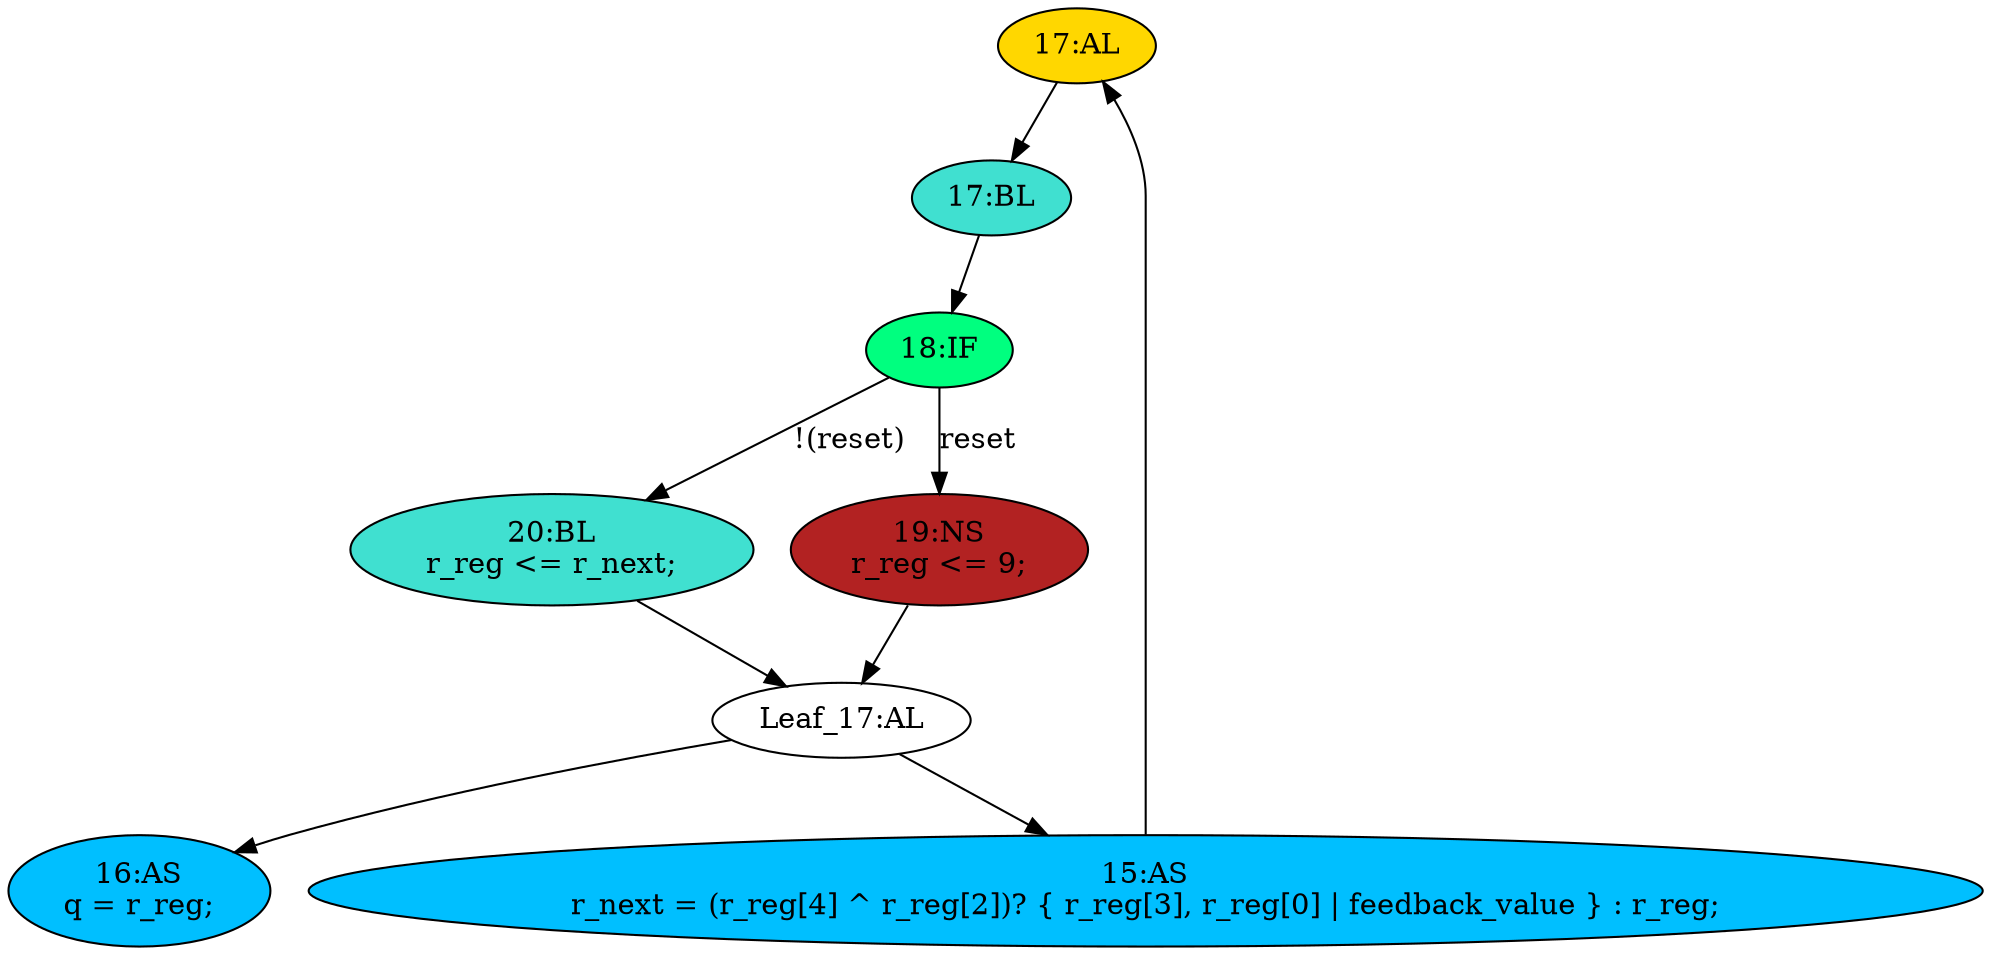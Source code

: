 strict digraph "compose( ,  )" {
	node [label="\N"];
	"17:AL"	[ast="<pyverilog.vparser.ast.Always object at 0x7f5d133bdc50>",
		clk_sens=True,
		fillcolor=gold,
		label="17:AL",
		sens="['clk']",
		statements="[]",
		style=filled,
		typ=Always,
		use_var="['reset', 'r_next']"];
	"17:BL"	[ast="<pyverilog.vparser.ast.Block object at 0x7f5d133a7650>",
		fillcolor=turquoise,
		label="17:BL",
		statements="[]",
		style=filled,
		typ=Block];
	"17:AL" -> "17:BL"	[cond="[]",
		lineno=None];
	"20:BL"	[ast="<pyverilog.vparser.ast.Block object at 0x7f5d133a7450>",
		fillcolor=turquoise,
		label="20:BL
r_reg <= r_next;",
		statements="[<pyverilog.vparser.ast.NonblockingSubstitution object at 0x7f5d133a7550>]",
		style=filled,
		typ=Block];
	"Leaf_17:AL"	[def_var="['r_reg']",
		label="Leaf_17:AL"];
	"20:BL" -> "Leaf_17:AL"	[cond="[]",
		lineno=None];
	"18:IF"	[ast="<pyverilog.vparser.ast.IfStatement object at 0x7f5d16a64190>",
		fillcolor=springgreen,
		label="18:IF",
		statements="[]",
		style=filled,
		typ=IfStatement];
	"17:BL" -> "18:IF"	[cond="[]",
		lineno=None];
	"18:IF" -> "20:BL"	[cond="['reset']",
		label="!(reset)",
		lineno=18];
	"19:NS"	[ast="<pyverilog.vparser.ast.NonblockingSubstitution object at 0x7f5d133a7150>",
		fillcolor=firebrick,
		label="19:NS
r_reg <= 9;",
		statements="[<pyverilog.vparser.ast.NonblockingSubstitution object at 0x7f5d133a7150>]",
		style=filled,
		typ=NonblockingSubstitution];
	"18:IF" -> "19:NS"	[cond="['reset']",
		label=reset,
		lineno=18];
	"16:AS"	[ast="<pyverilog.vparser.ast.Assign object at 0x7f5d133b2250>",
		def_var="['q']",
		fillcolor=deepskyblue,
		label="16:AS
q = r_reg;",
		statements="[]",
		style=filled,
		typ=Assign,
		use_var="['r_reg']"];
	"19:NS" -> "Leaf_17:AL"	[cond="[]",
		lineno=None];
	"15:AS"	[ast="<pyverilog.vparser.ast.Assign object at 0x7f5d133b2150>",
		def_var="['r_next']",
		fillcolor=deepskyblue,
		label="15:AS
r_next = (r_reg[4] ^ r_reg[2])? { r_reg[3], r_reg[0] | feedback_value } : r_reg;",
		statements="[]",
		style=filled,
		typ=Assign,
		use_var="['r_reg', 'r_reg', 'r_reg', 'r_reg', 'feedback_value', 'r_reg']"];
	"15:AS" -> "17:AL";
	"Leaf_17:AL" -> "16:AS";
	"Leaf_17:AL" -> "15:AS";
}
